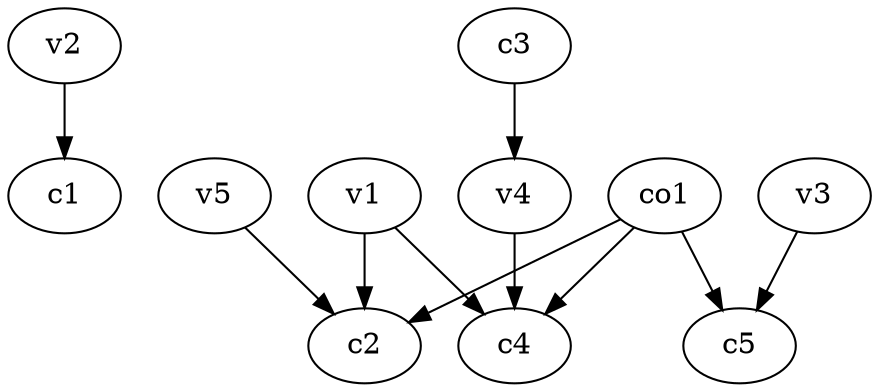 strict digraph  {
c1;
c2;
c3;
c4;
c5;
v1;
v2;
v3;
v4;
v5;
co1;
c3 -> v4  [weight=1];
v1 -> c4  [weight=1];
v1 -> c2  [weight=1];
v2 -> c1  [weight=1];
v3 -> c5  [weight=1];
v4 -> c4  [weight=1];
v5 -> c2  [weight=1];
co1 -> c4  [weight=1];
co1 -> c5  [weight=1];
co1 -> c2  [weight=1];
}
